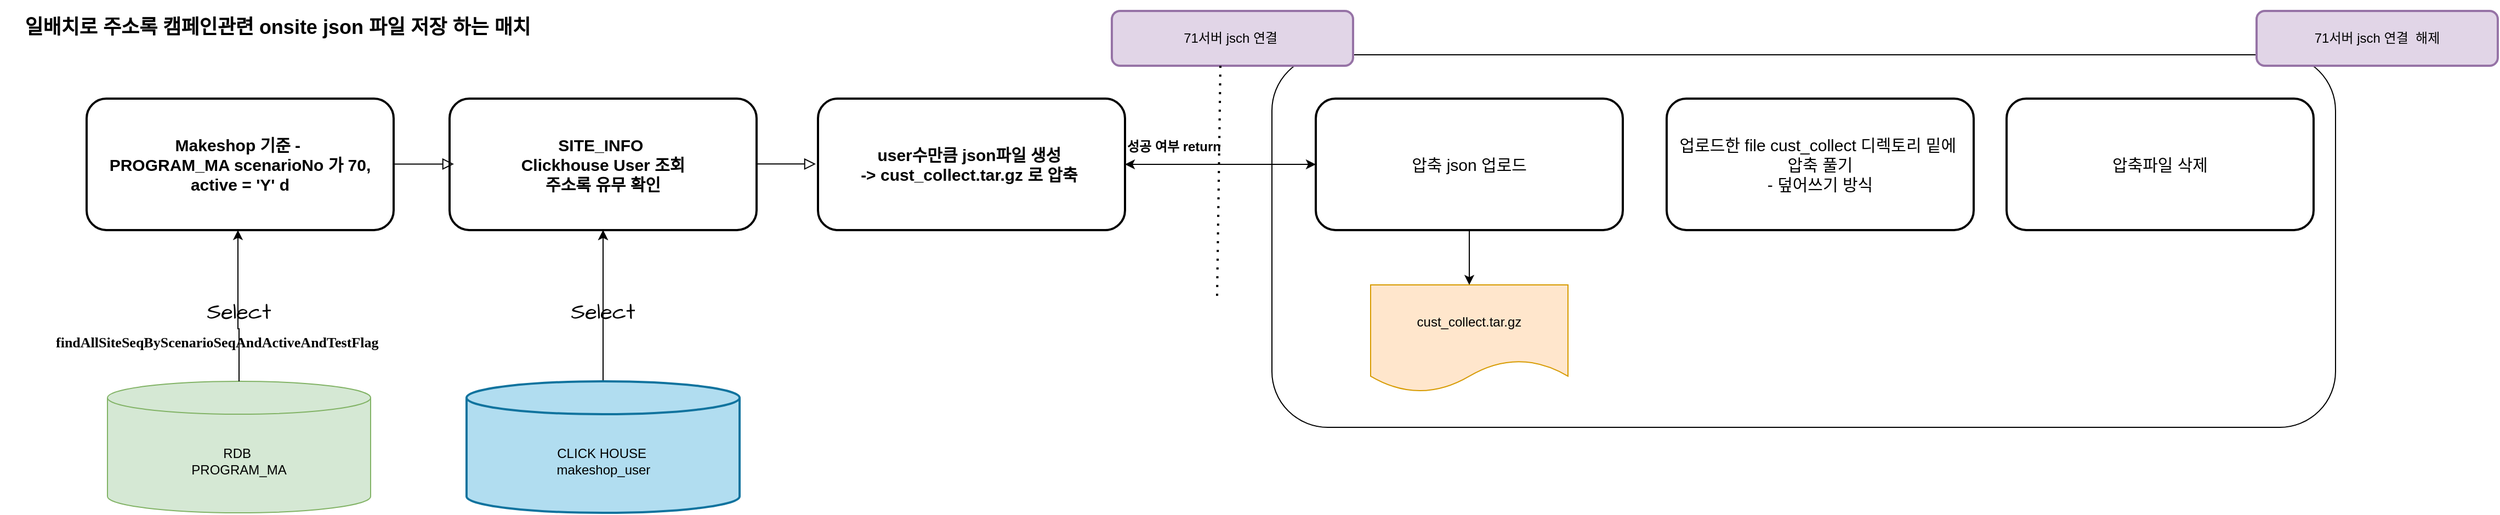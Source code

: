 <mxfile version="24.2.5" type="github">
  <diagram name="페이지-1" id="L76KYFS6m3szZcxJ2I_A">
    <mxGraphModel dx="2868" dy="2713" grid="1" gridSize="10" guides="1" tooltips="1" connect="1" arrows="1" fold="1" page="1" pageScale="1" pageWidth="827" pageHeight="1169" math="0" shadow="0">
      <root>
        <mxCell id="0" />
        <mxCell id="1" parent="0" />
        <mxCell id="LRuk8M_YAY-WA2fXIHYL-21" value="" style="rounded=1;whiteSpace=wrap;html=1;" vertex="1" parent="1">
          <mxGeometry x="1220" y="-1090" width="970" height="340" as="geometry" />
        </mxCell>
        <mxCell id="_0Sq9OXk9K78qEpdIgP7-38" value="&lt;b&gt;&lt;font style=&quot;font-size: 18px;&quot;&gt;일배치로 주소록 캠페인관련 onsite json 파일 저장 하는 매치&lt;/font&gt;&amp;nbsp;&lt;/b&gt;" style="text;strokeColor=none;align=center;fillColor=none;html=1;verticalAlign=middle;whiteSpace=wrap;rounded=0;" parent="1" vertex="1">
          <mxGeometry x="60" y="-1140" width="510" height="50" as="geometry" />
        </mxCell>
        <mxCell id="_0Sq9OXk9K78qEpdIgP7-39" value="RDB&amp;nbsp;&lt;br&gt;PROGRAM_MA" style="shape=cylinder3;whiteSpace=wrap;html=1;boundedLbl=1;backgroundOutline=1;size=15;fillColor=#d5e8d4;strokeColor=#82b366;" parent="1" vertex="1">
          <mxGeometry x="158" y="-792" width="240" height="120" as="geometry" />
        </mxCell>
        <mxCell id="_0Sq9OXk9K78qEpdIgP7-40" value="" style="edgeStyle=orthogonalEdgeStyle;rounded=0;orthogonalLoop=1;jettySize=auto;html=1;exitX=0.5;exitY=0;exitDx=0;exitDy=0;exitPerimeter=0;" parent="1" source="_0Sq9OXk9K78qEpdIgP7-39" edge="1">
          <mxGeometry relative="1" as="geometry">
            <mxPoint x="277.47" y="-810" as="sourcePoint" />
            <mxPoint x="277" y="-930" as="targetPoint" />
            <Array as="points">
              <mxPoint x="278" y="-840" />
            </Array>
          </mxGeometry>
        </mxCell>
        <mxCell id="_0Sq9OXk9K78qEpdIgP7-41" value="&lt;div style=&quot;&quot;&gt;findAllSiteSeqByScenarioSeqAndActiveAndTestFlag&lt;br&gt;&lt;/div&gt;" style="text;whiteSpace=wrap;html=1;fontStyle=1;fontSize=13;fontFamily=Verdana;labelBackgroundColor=none;" parent="1" vertex="1">
          <mxGeometry x="109" y="-842" width="320" height="40" as="geometry" />
        </mxCell>
        <mxCell id="_0Sq9OXk9K78qEpdIgP7-42" value="Select" style="whiteSpace=wrap;html=1;sketch=1;hachureGap=4;jiggle=2;curveFitting=1;fontFamily=Architects Daughter;fontSource=https%3A%2F%2Ffonts.googleapis.com%2Fcss%3Ffamily%3DArchitects%2BDaughter;fontSize=20;strokeColor=none;fillColor=none;" parent="1" vertex="1">
          <mxGeometry x="218" y="-870" width="120" height="28" as="geometry" />
        </mxCell>
        <mxCell id="LRuk8M_YAY-WA2fXIHYL-1" value="&lt;b&gt;Makeshop 기준 -&amp;nbsp;&lt;/b&gt;&lt;div&gt;&lt;b&gt;PROGRAM_MA scenarioNo 가 70,&lt;/b&gt;&lt;/div&gt;&lt;div&gt;&lt;b&gt;active = &#39;Y&#39; d&lt;/b&gt;&lt;/div&gt;" style="rounded=1;whiteSpace=wrap;html=1;fontSize=15;glass=0;strokeWidth=2;shadow=0;labelBackgroundColor=none;" vertex="1" parent="1">
          <mxGeometry x="139" y="-1050" width="280" height="120" as="geometry" />
        </mxCell>
        <mxCell id="LRuk8M_YAY-WA2fXIHYL-3" value="&lt;div&gt;&lt;b&gt;SITE_INFO&amp;nbsp;&lt;/b&gt;&lt;/div&gt;&lt;b&gt;Clickhouse User 조회&lt;/b&gt;&lt;div&gt;&lt;b&gt;주소록 유무 확인&lt;/b&gt;&lt;/div&gt;" style="rounded=1;whiteSpace=wrap;html=1;fontSize=15;glass=0;strokeWidth=2;shadow=0;labelBackgroundColor=none;" vertex="1" parent="1">
          <mxGeometry x="470" y="-1050" width="280" height="120" as="geometry" />
        </mxCell>
        <mxCell id="LRuk8M_YAY-WA2fXIHYL-6" value="" style="rounded=0;html=1;jettySize=auto;orthogonalLoop=1;fontSize=11;endArrow=block;endFill=0;endSize=8;strokeWidth=1;shadow=0;labelBackgroundColor=none;edgeStyle=orthogonalEdgeStyle;fontColor=default;exitX=1;exitY=0.5;exitDx=0;exitDy=0;entryX=0;entryY=0.5;entryDx=0;entryDy=0;" edge="1" parent="1">
          <mxGeometry relative="1" as="geometry">
            <mxPoint x="474" y="-990.29" as="targetPoint" />
            <mxPoint x="419" y="-990.29" as="sourcePoint" />
          </mxGeometry>
        </mxCell>
        <mxCell id="LRuk8M_YAY-WA2fXIHYL-10" value="" style="edgeStyle=orthogonalEdgeStyle;rounded=0;orthogonalLoop=1;jettySize=auto;html=1;entryX=0.5;entryY=1;entryDx=0;entryDy=0;" edge="1" parent="1" source="LRuk8M_YAY-WA2fXIHYL-7" target="LRuk8M_YAY-WA2fXIHYL-3">
          <mxGeometry relative="1" as="geometry" />
        </mxCell>
        <mxCell id="LRuk8M_YAY-WA2fXIHYL-7" value="CLICK HOUSE&amp;nbsp;&lt;br&gt;makeshop_user" style="shape=cylinder3;whiteSpace=wrap;html=1;boundedLbl=1;backgroundOutline=1;size=15;strokeWidth=2;labelBackgroundColor=none;fillColor=#b1ddf0;strokeColor=#10739e;" vertex="1" parent="1">
          <mxGeometry x="485.5" y="-792" width="249" height="120" as="geometry" />
        </mxCell>
        <mxCell id="LRuk8M_YAY-WA2fXIHYL-30" value="" style="edgeStyle=orthogonalEdgeStyle;rounded=0;orthogonalLoop=1;jettySize=auto;html=1;" edge="1" parent="1" source="LRuk8M_YAY-WA2fXIHYL-9" target="LRuk8M_YAY-WA2fXIHYL-3">
          <mxGeometry relative="1" as="geometry" />
        </mxCell>
        <mxCell id="LRuk8M_YAY-WA2fXIHYL-9" value="Select" style="whiteSpace=wrap;html=1;sketch=1;hachureGap=4;jiggle=2;curveFitting=1;fontFamily=Architects Daughter;fontSource=https%3A%2F%2Ffonts.googleapis.com%2Fcss%3Ffamily%3DArchitects%2BDaughter;fontSize=20;strokeColor=none;fillColor=none;" vertex="1" parent="1">
          <mxGeometry x="550" y="-870" width="120" height="28" as="geometry" />
        </mxCell>
        <mxCell id="LRuk8M_YAY-WA2fXIHYL-11" value="&lt;b&gt;user수만큼 json파일 생성&amp;nbsp;&lt;/b&gt;&lt;div&gt;&lt;b&gt;-&amp;gt; cust_collect.tar.gz 로 압축&amp;nbsp;&lt;/b&gt;&lt;/div&gt;" style="rounded=1;whiteSpace=wrap;html=1;fontSize=15;glass=0;strokeWidth=2;shadow=0;labelBackgroundColor=none;" vertex="1" parent="1">
          <mxGeometry x="806" y="-1050" width="280" height="120" as="geometry" />
        </mxCell>
        <mxCell id="LRuk8M_YAY-WA2fXIHYL-13" value="" style="rounded=0;html=1;jettySize=auto;orthogonalLoop=1;fontSize=11;endArrow=block;endFill=0;endSize=8;strokeWidth=1;shadow=0;labelBackgroundColor=none;edgeStyle=orthogonalEdgeStyle;fontColor=default;exitX=1;exitY=0.5;exitDx=0;exitDy=0;entryX=0;entryY=0.5;entryDx=0;entryDy=0;" edge="1" parent="1">
          <mxGeometry relative="1" as="geometry">
            <mxPoint x="804" y="-990.34" as="targetPoint" />
            <mxPoint x="749" y="-990.34" as="sourcePoint" />
          </mxGeometry>
        </mxCell>
        <mxCell id="LRuk8M_YAY-WA2fXIHYL-14" value="압축 json 업로드" style="rounded=1;whiteSpace=wrap;html=1;fontSize=15;glass=0;strokeWidth=2;shadow=0;labelBackgroundColor=none;" vertex="1" parent="1">
          <mxGeometry x="1260" y="-1050" width="280" height="120" as="geometry" />
        </mxCell>
        <mxCell id="LRuk8M_YAY-WA2fXIHYL-17" value="71서버 jsch 연결&amp;nbsp;" style="whiteSpace=wrap;html=1;rounded=1;glass=0;strokeWidth=2;shadow=0;labelBackgroundColor=none;fillColor=#e1d5e7;strokeColor=#9673a6;" vertex="1" parent="1">
          <mxGeometry x="1074" y="-1130" width="220" height="50" as="geometry" />
        </mxCell>
        <mxCell id="LRuk8M_YAY-WA2fXIHYL-22" value="" style="endArrow=none;dashed=1;html=1;dashPattern=1 3;strokeWidth=2;rounded=0;" edge="1" parent="1">
          <mxGeometry width="50" height="50" relative="1" as="geometry">
            <mxPoint x="1170" y="-870" as="sourcePoint" />
            <mxPoint x="1173" y="-1080" as="targetPoint" />
          </mxGeometry>
        </mxCell>
        <mxCell id="LRuk8M_YAY-WA2fXIHYL-23" value="업로드한 file cust_collect 디렉토리 밑에&amp;nbsp;&lt;div&gt;압축 풀기&lt;/div&gt;&lt;div&gt;- 덮어쓰기 방식&lt;/div&gt;" style="rounded=1;whiteSpace=wrap;html=1;fontSize=15;glass=0;strokeWidth=2;shadow=0;labelBackgroundColor=none;" vertex="1" parent="1">
          <mxGeometry x="1580" y="-1050" width="280" height="120" as="geometry" />
        </mxCell>
        <mxCell id="LRuk8M_YAY-WA2fXIHYL-24" value="압축파일 삭제" style="rounded=1;whiteSpace=wrap;html=1;fontSize=15;glass=0;strokeWidth=2;shadow=0;labelBackgroundColor=none;" vertex="1" parent="1">
          <mxGeometry x="1890" y="-1050" width="280" height="120" as="geometry" />
        </mxCell>
        <mxCell id="LRuk8M_YAY-WA2fXIHYL-25" value="71서버 jsch 연결&amp;nbsp; 해제" style="whiteSpace=wrap;html=1;rounded=1;glass=0;strokeWidth=2;shadow=0;labelBackgroundColor=none;fillColor=#e1d5e7;strokeColor=#9673a6;" vertex="1" parent="1">
          <mxGeometry x="2118" y="-1130" width="220" height="50" as="geometry" />
        </mxCell>
        <mxCell id="LRuk8M_YAY-WA2fXIHYL-26" value="" style="endArrow=classic;startArrow=classic;html=1;rounded=0;exitX=1;exitY=0.5;exitDx=0;exitDy=0;entryX=0;entryY=0.5;entryDx=0;entryDy=0;" edge="1" parent="1" source="LRuk8M_YAY-WA2fXIHYL-11" target="LRuk8M_YAY-WA2fXIHYL-14">
          <mxGeometry width="50" height="50" relative="1" as="geometry">
            <mxPoint x="1380" y="-780" as="sourcePoint" />
            <mxPoint x="1430" y="-830" as="targetPoint" />
          </mxGeometry>
        </mxCell>
        <mxCell id="LRuk8M_YAY-WA2fXIHYL-27" value="&lt;b&gt;성공 여부 return&amp;nbsp;&lt;/b&gt;" style="text;whiteSpace=wrap;html=1;" vertex="1" parent="1">
          <mxGeometry x="1086" y="-1020" width="146" height="40" as="geometry" />
        </mxCell>
        <mxCell id="LRuk8M_YAY-WA2fXIHYL-29" value="cust_collect.tar.gz" style="shape=document;whiteSpace=wrap;html=1;boundedLbl=1;fillColor=#ffe6cc;strokeColor=#d79b00;" vertex="1" parent="1">
          <mxGeometry x="1310" y="-880" width="180" height="98" as="geometry" />
        </mxCell>
        <mxCell id="LRuk8M_YAY-WA2fXIHYL-31" value="" style="endArrow=classic;html=1;rounded=0;exitX=0.5;exitY=1;exitDx=0;exitDy=0;" edge="1" parent="1" source="LRuk8M_YAY-WA2fXIHYL-14" target="LRuk8M_YAY-WA2fXIHYL-29">
          <mxGeometry width="50" height="50" relative="1" as="geometry">
            <mxPoint x="1600" y="-960" as="sourcePoint" />
            <mxPoint x="1650" y="-1010" as="targetPoint" />
          </mxGeometry>
        </mxCell>
      </root>
    </mxGraphModel>
  </diagram>
</mxfile>
